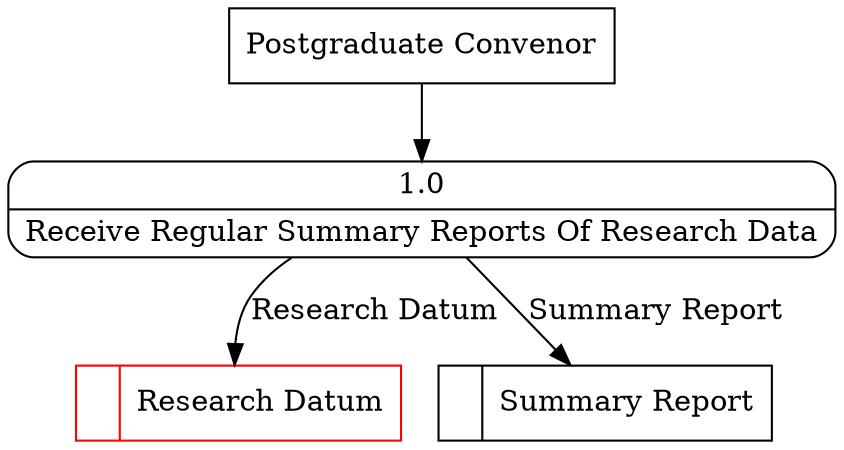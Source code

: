 digraph dfd2{ 
node[shape=record]
200 [label="<f0>  |<f1> Research Datum " color=red];
201 [label="<f0>  |<f1> Summary Report " ];
202 [label="Postgraduate Convenor" shape=box];
203 [label="{<f0> 1.0|<f1> Receive Regular Summary Reports Of Research Data }" shape=Mrecord];
202 -> 203
203 -> 201 [label="Summary Report"]
203 -> 200 [label="Research Datum"]
}